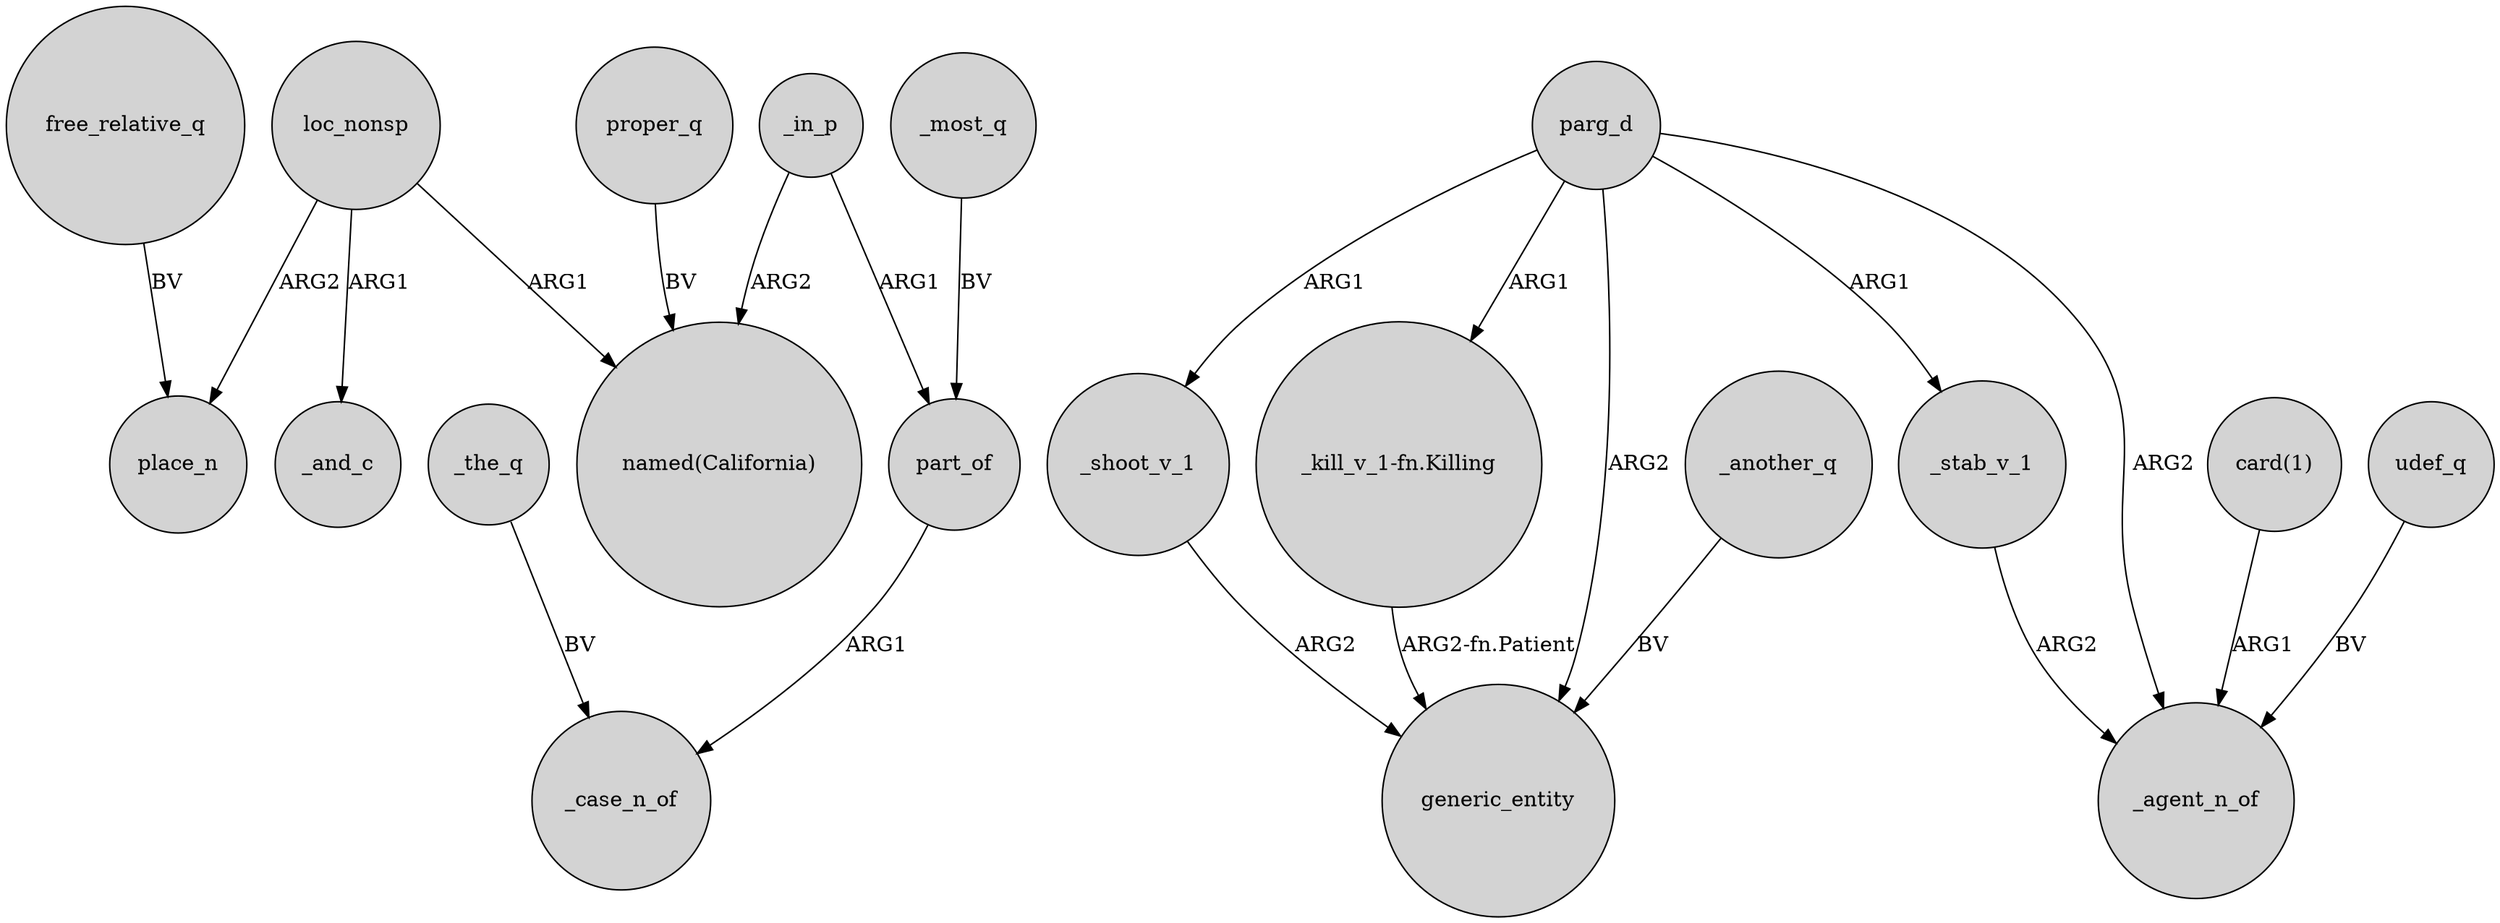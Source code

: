 digraph {
	node [shape=circle style=filled]
	loc_nonsp -> _and_c [label=ARG1]
	_in_p -> "named(California)" [label=ARG2]
	"_kill_v_1-fn.Killing" -> generic_entity [label="ARG2-fn.Patient"]
	parg_d -> "_kill_v_1-fn.Killing" [label=ARG1]
	parg_d -> generic_entity [label=ARG2]
	_the_q -> _case_n_of [label=BV]
	_stab_v_1 -> _agent_n_of [label=ARG2]
	proper_q -> "named(California)" [label=BV]
	parg_d -> _agent_n_of [label=ARG2]
	_another_q -> generic_entity [label=BV]
	parg_d -> _shoot_v_1 [label=ARG1]
	part_of -> _case_n_of [label=ARG1]
	"card(1)" -> _agent_n_of [label=ARG1]
	_in_p -> part_of [label=ARG1]
	parg_d -> _stab_v_1 [label=ARG1]
	loc_nonsp -> "named(California)" [label=ARG1]
	_shoot_v_1 -> generic_entity [label=ARG2]
	_most_q -> part_of [label=BV]
	loc_nonsp -> place_n [label=ARG2]
	free_relative_q -> place_n [label=BV]
	udef_q -> _agent_n_of [label=BV]
}
